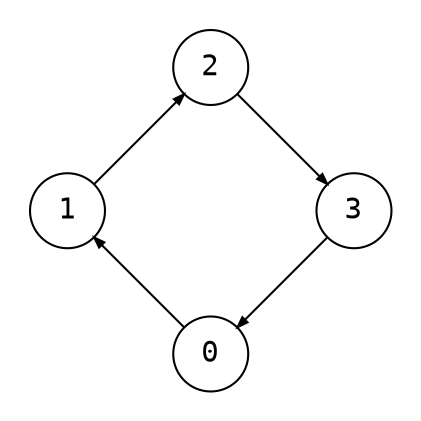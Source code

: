 digraph {
    node [shape=circle, fontname="monospace"];
    edge [arrowsize=0.5];
    layout=circo;
    pad=0.2;

    0 [label="0"];
    1 [label="1"];
    2 [label="2"];
    3 [label="3"];

    0 -> 1 -> 2 -> 3 -> 0;
}